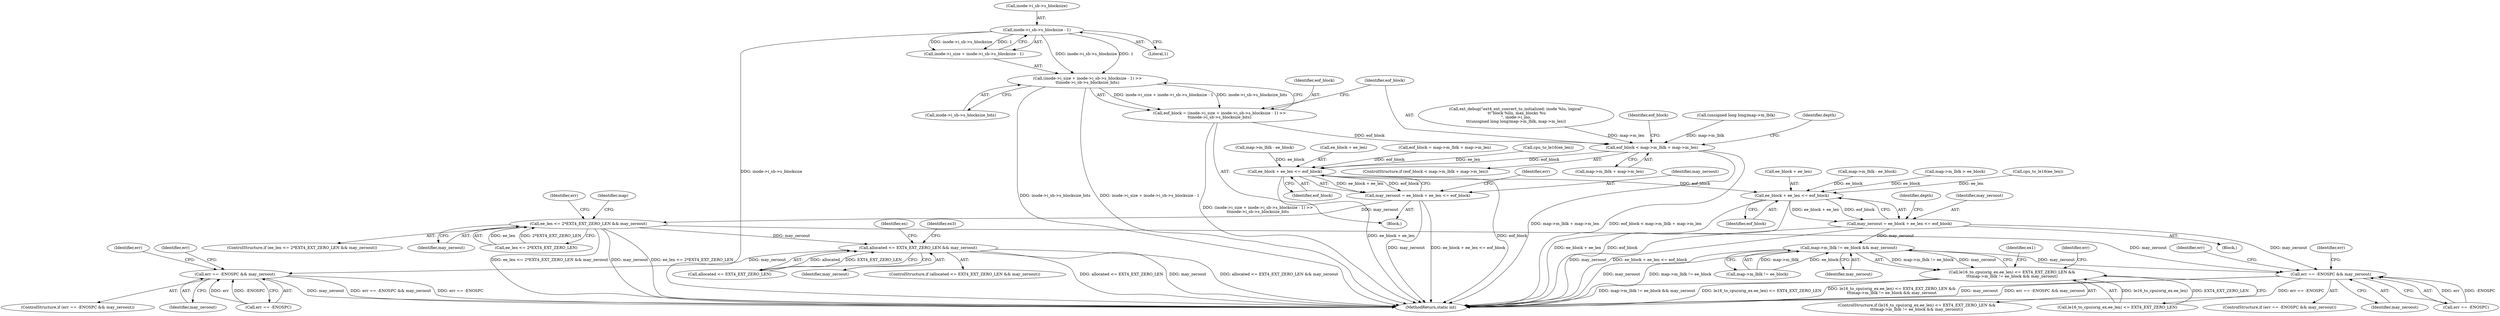 digraph "1_linux_667eff35a1f56fa74ce98a0c7c29a40adc1ba4e3@pointer" {
"1000183" [label="(Call,(inode->i_size + inode->i_sb->s_blocksize - 1) >>\n\t\tinode->i_sb->s_blocksize_bits)"];
"1000188" [label="(Call,inode->i_sb->s_blocksize - 1)"];
"1000181" [label="(Call,eof_block = (inode->i_size + inode->i_sb->s_blocksize - 1) >>\n\t\tinode->i_sb->s_blocksize_bits)"];
"1000201" [label="(Call,eof_block < map->m_lblk + map->m_len)"];
"1000289" [label="(Call,ee_block + ee_len <= eof_block)"];
"1000287" [label="(Call,may_zeroout = ee_block + ee_len <= eof_block)"];
"1000306" [label="(Call,ee_len <= 2*EXT4_EXT_ZERO_LEN && may_zeroout)"];
"1000402" [label="(Call,allocated <= EXT4_EXT_ZERO_LEN && may_zeroout)"];
"1000618" [label="(Call,err == -ENOSPC && may_zeroout)"];
"1000920" [label="(Call,err == -ENOSPC && may_zeroout)"];
"1000681" [label="(Call,ee_block + ee_len <= eof_block)"];
"1000679" [label="(Call,may_zeroout = ee_block + ee_len <= eof_block)"];
"1000754" [label="(Call,map->m_lblk != ee_block && may_zeroout)"];
"1000747" [label="(Call,le16_to_cpu(orig_ex.ee_len) <= EXT4_EXT_ZERO_LEN &&\n\t\t\tmap->m_lblk != ee_block && may_zeroout)"];
"1000618" [label="(Call,err == -ENOSPC && may_zeroout)"];
"1000410" [label="(Identifier,ex)"];
"1000687" [label="(Identifier,depth)"];
"1000188" [label="(Call,inode->i_sb->s_blocksize - 1)"];
"1000312" [label="(Identifier,may_zeroout)"];
"1000925" [label="(Identifier,may_zeroout)"];
"1000677" [label="(Call,cpu_to_le16(ee_len))"];
"1000136" [label="(Block,)"];
"1000623" [label="(Identifier,may_zeroout)"];
"1000682" [label="(Call,ee_block + ee_len)"];
"1000575" [label="(Identifier,ex3)"];
"1000617" [label="(ControlStructure,if (err == -ENOSPC && may_zeroout))"];
"1000183" [label="(Call,(inode->i_size + inode->i_sb->s_blocksize - 1) >>\n\t\tinode->i_sb->s_blocksize_bits)"];
"1000353" [label="(Identifier,map)"];
"1000747" [label="(Call,le16_to_cpu(orig_ex.ee_len) <= EXT4_EXT_ZERO_LEN &&\n\t\t\tmap->m_lblk != ee_block && may_zeroout)"];
"1000402" [label="(Call,allocated <= EXT4_EXT_ZERO_LEN && may_zeroout)"];
"1000200" [label="(ControlStructure,if (eof_block < map->m_lblk + map->m_len))"];
"1000965" [label="(Identifier,err)"];
"1000184" [label="(Call,inode->i_size + inode->i_sb->s_blocksize - 1)"];
"1000194" [label="(Literal,1)"];
"1000755" [label="(Call,map->m_lblk != ee_block)"];
"1000295" [label="(Identifier,err)"];
"1000403" [label="(Call,allocated <= EXT4_EXT_ZERO_LEN)"];
"1000289" [label="(Call,ee_block + ee_len <= eof_block)"];
"1000685" [label="(Identifier,eof_block)"];
"1000251" [label="(Call,map->m_lblk - ee_block)"];
"1000315" [label="(Identifier,err)"];
"1000181" [label="(Call,eof_block = (inode->i_size + inode->i_sb->s_blocksize - 1) >>\n\t\tinode->i_sb->s_blocksize_bits)"];
"1000800" [label="(Identifier,ex1)"];
"1000681" [label="(Call,ee_block + ee_len <= eof_block)"];
"1000202" [label="(Identifier,eof_block)"];
"1000189" [label="(Call,inode->i_sb->s_blocksize)"];
"1000663" [label="(Identifier,err)"];
"1000754" [label="(Call,map->m_lblk != ee_block && may_zeroout)"];
"1000680" [label="(Identifier,may_zeroout)"];
"1000760" [label="(Identifier,may_zeroout)"];
"1000287" [label="(Call,may_zeroout = ee_block + ee_len <= eof_block)"];
"1000203" [label="(Call,map->m_lblk + map->m_len)"];
"1000290" [label="(Call,ee_block + ee_len)"];
"1000210" [label="(Call,eof_block = map->m_lblk + map->m_len)"];
"1000679" [label="(Call,may_zeroout = ee_block + ee_len <= eof_block)"];
"1000195" [label="(Call,inode->i_sb->s_blocksize_bits)"];
"1001006" [label="(MethodReturn,static int)"];
"1000211" [label="(Identifier,eof_block)"];
"1000919" [label="(ControlStructure,if (err == -ENOSPC && may_zeroout))"];
"1000746" [label="(ControlStructure,if (le16_to_cpu(orig_ex.ee_len) <= EXT4_EXT_ZERO_LEN &&\n\t\t\tmap->m_lblk != ee_block && may_zeroout))"];
"1000748" [label="(Call,le16_to_cpu(orig_ex.ee_len) <= EXT4_EXT_ZERO_LEN)"];
"1000619" [label="(Call,err == -ENOSPC)"];
"1000173" [label="(Call,(unsigned long long)map->m_lblk)"];
"1000182" [label="(Identifier,eof_block)"];
"1000928" [label="(Identifier,err)"];
"1000406" [label="(Identifier,may_zeroout)"];
"1000305" [label="(ControlStructure,if (ee_len <= 2*EXT4_EXT_ZERO_LEN && may_zeroout))"];
"1000920" [label="(Call,err == -ENOSPC && may_zeroout)"];
"1000288" [label="(Identifier,may_zeroout)"];
"1000201" [label="(Call,eof_block < map->m_lblk + map->m_len)"];
"1000280" [label="(Call,cpu_to_le16(ee_len))"];
"1000365" [label="(Call,map->m_lblk - ee_block)"];
"1000307" [label="(Call,ee_len <= 2*EXT4_EXT_ZERO_LEN)"];
"1000220" [label="(Identifier,depth)"];
"1000921" [label="(Call,err == -ENOSPC)"];
"1000763" [label="(Identifier,err)"];
"1000399" [label="(Block,)"];
"1000293" [label="(Identifier,eof_block)"];
"1000401" [label="(ControlStructure,if (allocated <= EXT4_EXT_ZERO_LEN && may_zeroout))"];
"1000306" [label="(Call,ee_len <= 2*EXT4_EXT_ZERO_LEN && may_zeroout)"];
"1000168" [label="(Call,ext_debug(\"ext4_ext_convert_to_initialized: inode %lu, logical\"\n \t\t\"block %llu, max_blocks %u\n\", inode->i_ino,\n\t\t(unsigned long long)map->m_lblk, map->m_len))"];
"1000351" [label="(Call,map->m_lblk > ee_block)"];
"1000626" [label="(Identifier,err)"];
"1000183" -> "1000181"  [label="AST: "];
"1000183" -> "1000195"  [label="CFG: "];
"1000184" -> "1000183"  [label="AST: "];
"1000195" -> "1000183"  [label="AST: "];
"1000181" -> "1000183"  [label="CFG: "];
"1000183" -> "1001006"  [label="DDG: inode->i_size + inode->i_sb->s_blocksize - 1"];
"1000183" -> "1001006"  [label="DDG: inode->i_sb->s_blocksize_bits"];
"1000183" -> "1000181"  [label="DDG: inode->i_size + inode->i_sb->s_blocksize - 1"];
"1000183" -> "1000181"  [label="DDG: inode->i_sb->s_blocksize_bits"];
"1000188" -> "1000183"  [label="DDG: inode->i_sb->s_blocksize"];
"1000188" -> "1000183"  [label="DDG: 1"];
"1000188" -> "1000184"  [label="AST: "];
"1000188" -> "1000194"  [label="CFG: "];
"1000189" -> "1000188"  [label="AST: "];
"1000194" -> "1000188"  [label="AST: "];
"1000184" -> "1000188"  [label="CFG: "];
"1000188" -> "1001006"  [label="DDG: inode->i_sb->s_blocksize"];
"1000188" -> "1000184"  [label="DDG: inode->i_sb->s_blocksize"];
"1000188" -> "1000184"  [label="DDG: 1"];
"1000181" -> "1000136"  [label="AST: "];
"1000182" -> "1000181"  [label="AST: "];
"1000202" -> "1000181"  [label="CFG: "];
"1000181" -> "1001006"  [label="DDG: (inode->i_size + inode->i_sb->s_blocksize - 1) >>\n\t\tinode->i_sb->s_blocksize_bits"];
"1000181" -> "1000201"  [label="DDG: eof_block"];
"1000201" -> "1000200"  [label="AST: "];
"1000201" -> "1000203"  [label="CFG: "];
"1000202" -> "1000201"  [label="AST: "];
"1000203" -> "1000201"  [label="AST: "];
"1000211" -> "1000201"  [label="CFG: "];
"1000220" -> "1000201"  [label="CFG: "];
"1000201" -> "1001006"  [label="DDG: eof_block < map->m_lblk + map->m_len"];
"1000201" -> "1001006"  [label="DDG: map->m_lblk + map->m_len"];
"1000173" -> "1000201"  [label="DDG: map->m_lblk"];
"1000168" -> "1000201"  [label="DDG: map->m_len"];
"1000201" -> "1000289"  [label="DDG: eof_block"];
"1000289" -> "1000287"  [label="AST: "];
"1000289" -> "1000293"  [label="CFG: "];
"1000290" -> "1000289"  [label="AST: "];
"1000293" -> "1000289"  [label="AST: "];
"1000287" -> "1000289"  [label="CFG: "];
"1000289" -> "1001006"  [label="DDG: ee_block + ee_len"];
"1000289" -> "1001006"  [label="DDG: eof_block"];
"1000289" -> "1000287"  [label="DDG: ee_block + ee_len"];
"1000289" -> "1000287"  [label="DDG: eof_block"];
"1000251" -> "1000289"  [label="DDG: ee_block"];
"1000280" -> "1000289"  [label="DDG: ee_len"];
"1000210" -> "1000289"  [label="DDG: eof_block"];
"1000289" -> "1000681"  [label="DDG: eof_block"];
"1000287" -> "1000136"  [label="AST: "];
"1000288" -> "1000287"  [label="AST: "];
"1000295" -> "1000287"  [label="CFG: "];
"1000287" -> "1001006"  [label="DDG: ee_block + ee_len <= eof_block"];
"1000287" -> "1001006"  [label="DDG: may_zeroout"];
"1000287" -> "1000306"  [label="DDG: may_zeroout"];
"1000306" -> "1000305"  [label="AST: "];
"1000306" -> "1000307"  [label="CFG: "];
"1000306" -> "1000312"  [label="CFG: "];
"1000307" -> "1000306"  [label="AST: "];
"1000312" -> "1000306"  [label="AST: "];
"1000315" -> "1000306"  [label="CFG: "];
"1000353" -> "1000306"  [label="CFG: "];
"1000306" -> "1001006"  [label="DDG: may_zeroout"];
"1000306" -> "1001006"  [label="DDG: ee_len <= 2*EXT4_EXT_ZERO_LEN"];
"1000306" -> "1001006"  [label="DDG: ee_len <= 2*EXT4_EXT_ZERO_LEN && may_zeroout"];
"1000307" -> "1000306"  [label="DDG: ee_len"];
"1000307" -> "1000306"  [label="DDG: 2*EXT4_EXT_ZERO_LEN"];
"1000306" -> "1000402"  [label="DDG: may_zeroout"];
"1000306" -> "1000920"  [label="DDG: may_zeroout"];
"1000402" -> "1000401"  [label="AST: "];
"1000402" -> "1000403"  [label="CFG: "];
"1000402" -> "1000406"  [label="CFG: "];
"1000403" -> "1000402"  [label="AST: "];
"1000406" -> "1000402"  [label="AST: "];
"1000410" -> "1000402"  [label="CFG: "];
"1000575" -> "1000402"  [label="CFG: "];
"1000402" -> "1001006"  [label="DDG: allocated <= EXT4_EXT_ZERO_LEN && may_zeroout"];
"1000402" -> "1001006"  [label="DDG: allocated <= EXT4_EXT_ZERO_LEN"];
"1000402" -> "1001006"  [label="DDG: may_zeroout"];
"1000403" -> "1000402"  [label="DDG: allocated"];
"1000403" -> "1000402"  [label="DDG: EXT4_EXT_ZERO_LEN"];
"1000402" -> "1000618"  [label="DDG: may_zeroout"];
"1000618" -> "1000617"  [label="AST: "];
"1000618" -> "1000619"  [label="CFG: "];
"1000618" -> "1000623"  [label="CFG: "];
"1000619" -> "1000618"  [label="AST: "];
"1000623" -> "1000618"  [label="AST: "];
"1000626" -> "1000618"  [label="CFG: "];
"1000663" -> "1000618"  [label="CFG: "];
"1000618" -> "1001006"  [label="DDG: may_zeroout"];
"1000618" -> "1001006"  [label="DDG: err == -ENOSPC && may_zeroout"];
"1000618" -> "1001006"  [label="DDG: err == -ENOSPC"];
"1000619" -> "1000618"  [label="DDG: err"];
"1000619" -> "1000618"  [label="DDG: -ENOSPC"];
"1000920" -> "1000919"  [label="AST: "];
"1000920" -> "1000921"  [label="CFG: "];
"1000920" -> "1000925"  [label="CFG: "];
"1000921" -> "1000920"  [label="AST: "];
"1000925" -> "1000920"  [label="AST: "];
"1000928" -> "1000920"  [label="CFG: "];
"1000965" -> "1000920"  [label="CFG: "];
"1000920" -> "1001006"  [label="DDG: err == -ENOSPC && may_zeroout"];
"1000920" -> "1001006"  [label="DDG: err == -ENOSPC"];
"1000920" -> "1001006"  [label="DDG: may_zeroout"];
"1000921" -> "1000920"  [label="DDG: err"];
"1000921" -> "1000920"  [label="DDG: -ENOSPC"];
"1000679" -> "1000920"  [label="DDG: may_zeroout"];
"1000754" -> "1000920"  [label="DDG: may_zeroout"];
"1000681" -> "1000679"  [label="AST: "];
"1000681" -> "1000685"  [label="CFG: "];
"1000682" -> "1000681"  [label="AST: "];
"1000685" -> "1000681"  [label="AST: "];
"1000679" -> "1000681"  [label="CFG: "];
"1000681" -> "1001006"  [label="DDG: ee_block + ee_len"];
"1000681" -> "1001006"  [label="DDG: eof_block"];
"1000681" -> "1000679"  [label="DDG: ee_block + ee_len"];
"1000681" -> "1000679"  [label="DDG: eof_block"];
"1000365" -> "1000681"  [label="DDG: ee_block"];
"1000351" -> "1000681"  [label="DDG: ee_block"];
"1000677" -> "1000681"  [label="DDG: ee_len"];
"1000679" -> "1000399"  [label="AST: "];
"1000680" -> "1000679"  [label="AST: "];
"1000687" -> "1000679"  [label="CFG: "];
"1000679" -> "1001006"  [label="DDG: ee_block + ee_len <= eof_block"];
"1000679" -> "1001006"  [label="DDG: may_zeroout"];
"1000679" -> "1000754"  [label="DDG: may_zeroout"];
"1000754" -> "1000747"  [label="AST: "];
"1000754" -> "1000755"  [label="CFG: "];
"1000754" -> "1000760"  [label="CFG: "];
"1000755" -> "1000754"  [label="AST: "];
"1000760" -> "1000754"  [label="AST: "];
"1000747" -> "1000754"  [label="CFG: "];
"1000754" -> "1001006"  [label="DDG: may_zeroout"];
"1000754" -> "1001006"  [label="DDG: map->m_lblk != ee_block"];
"1000754" -> "1000747"  [label="DDG: map->m_lblk != ee_block"];
"1000754" -> "1000747"  [label="DDG: may_zeroout"];
"1000755" -> "1000754"  [label="DDG: map->m_lblk"];
"1000755" -> "1000754"  [label="DDG: ee_block"];
"1000747" -> "1000746"  [label="AST: "];
"1000747" -> "1000748"  [label="CFG: "];
"1000748" -> "1000747"  [label="AST: "];
"1000763" -> "1000747"  [label="CFG: "];
"1000800" -> "1000747"  [label="CFG: "];
"1000747" -> "1001006"  [label="DDG: map->m_lblk != ee_block && may_zeroout"];
"1000747" -> "1001006"  [label="DDG: le16_to_cpu(orig_ex.ee_len) <= EXT4_EXT_ZERO_LEN"];
"1000747" -> "1001006"  [label="DDG: le16_to_cpu(orig_ex.ee_len) <= EXT4_EXT_ZERO_LEN &&\n\t\t\tmap->m_lblk != ee_block && may_zeroout"];
"1000748" -> "1000747"  [label="DDG: le16_to_cpu(orig_ex.ee_len)"];
"1000748" -> "1000747"  [label="DDG: EXT4_EXT_ZERO_LEN"];
}
